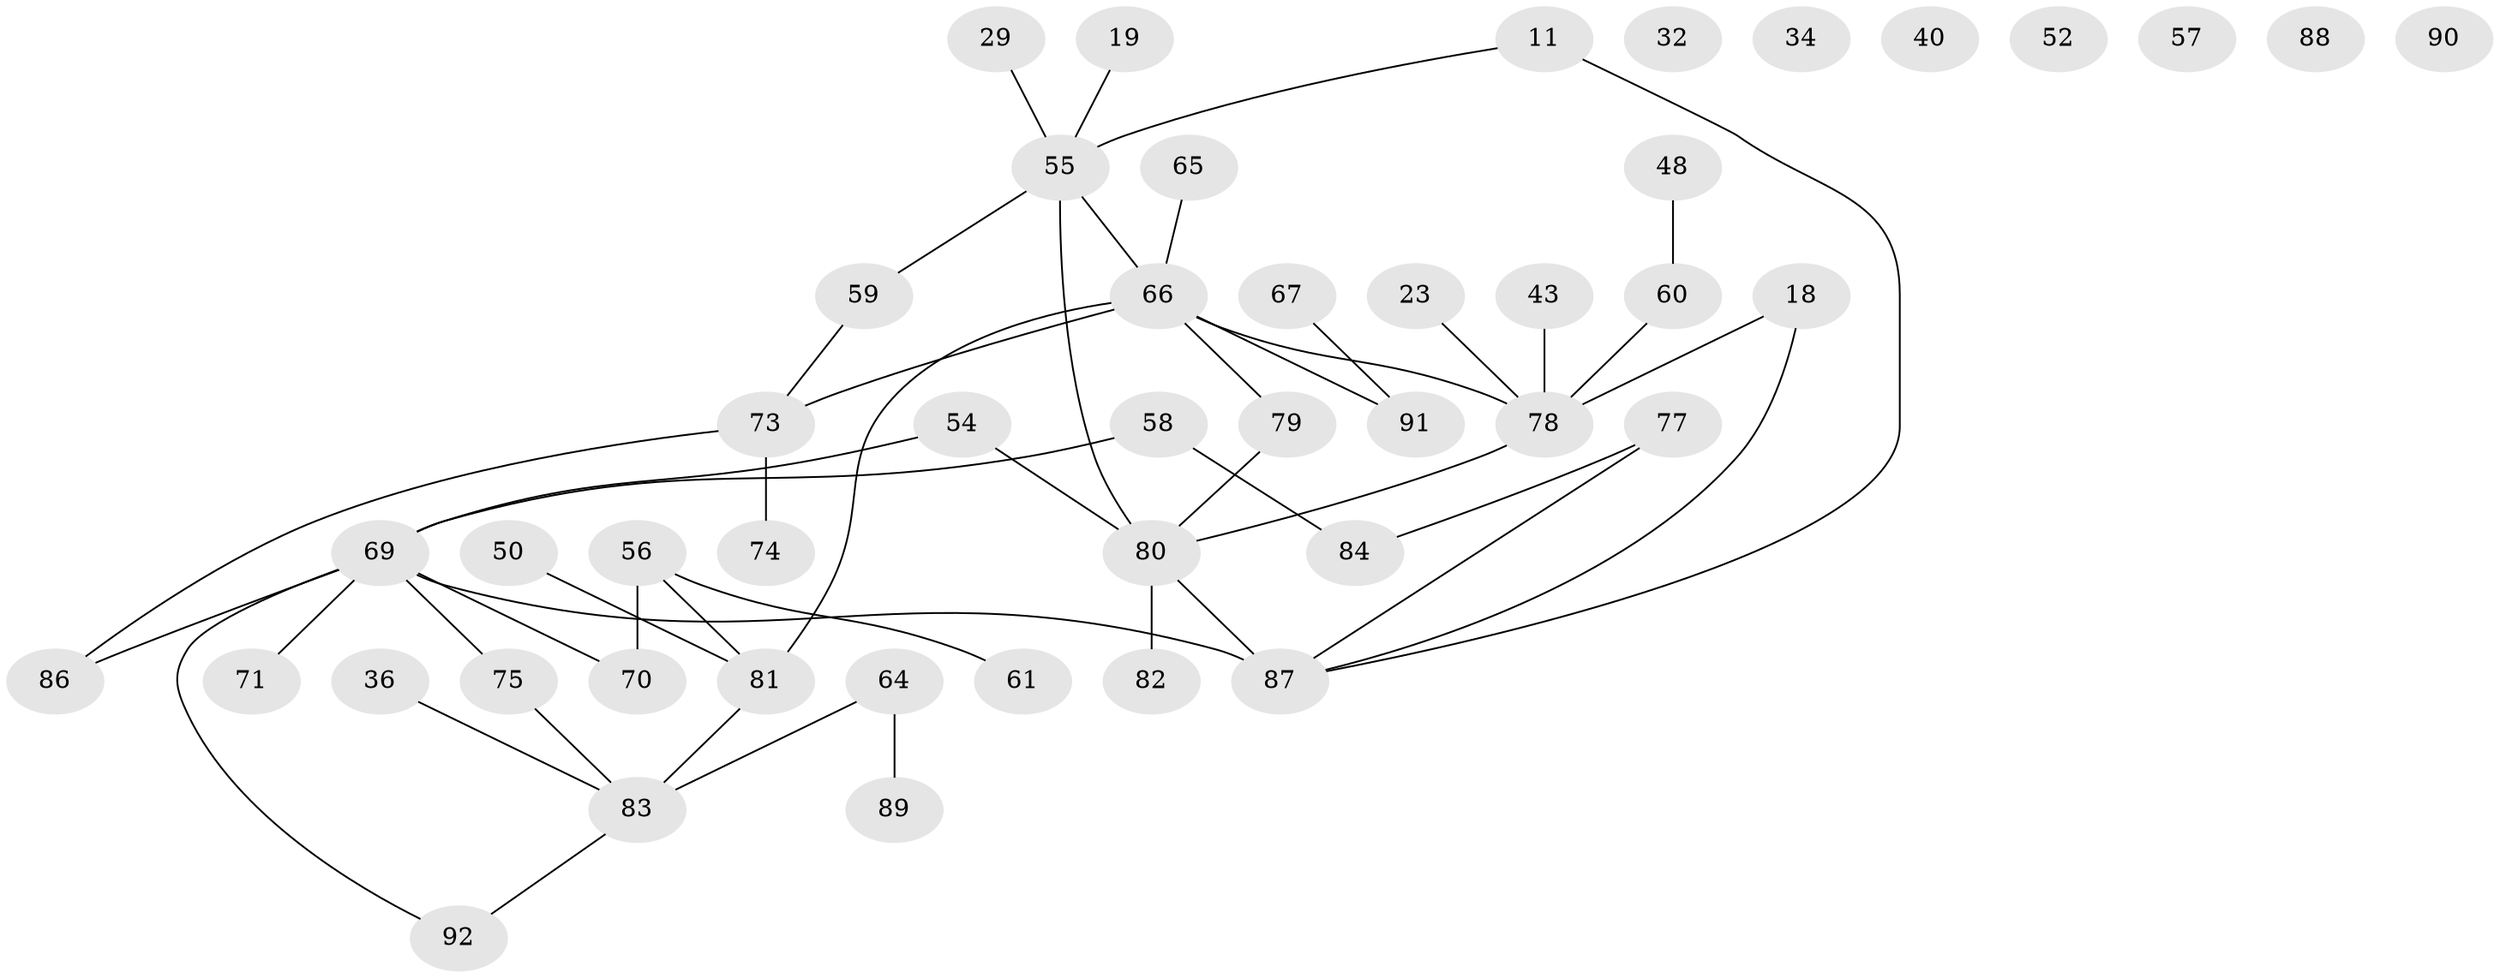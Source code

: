 // original degree distribution, {2: 0.34782608695652173, 4: 0.06521739130434782, 3: 0.18478260869565216, 1: 0.22826086956521738, 5: 0.06521739130434782, 0: 0.07608695652173914, 6: 0.03260869565217391}
// Generated by graph-tools (version 1.1) at 2025/43/03/04/25 21:43:30]
// undirected, 46 vertices, 49 edges
graph export_dot {
graph [start="1"]
  node [color=gray90,style=filled];
  11;
  18;
  19;
  23;
  29;
  32;
  34;
  36;
  40;
  43;
  48 [super="+16"];
  50;
  52;
  54 [super="+7"];
  55 [super="+25+21"];
  56 [super="+47+49"];
  57;
  58;
  59;
  60;
  61;
  64;
  65 [super="+37"];
  66 [super="+45+44"];
  67;
  69 [super="+4+42"];
  70;
  71 [super="+46"];
  73 [super="+31+53+9+62+28"];
  74;
  75 [super="+17"];
  77;
  78 [super="+63"];
  79;
  80 [super="+15+72"];
  81 [super="+20+33"];
  82;
  83;
  84 [super="+5"];
  86 [super="+76+85"];
  87 [super="+38"];
  88;
  89;
  90;
  91 [super="+24"];
  92 [super="+41"];
  11 -- 87;
  11 -- 55;
  18 -- 78 [weight=2];
  18 -- 87;
  19 -- 55;
  23 -- 78;
  29 -- 55;
  36 -- 83;
  43 -- 78;
  48 -- 60;
  50 -- 81;
  54 -- 80;
  54 -- 69;
  55 -- 59;
  55 -- 80 [weight=2];
  55 -- 66 [weight=2];
  56 -- 61;
  56 -- 81;
  56 -- 70;
  58 -- 84;
  58 -- 69;
  59 -- 73;
  60 -- 78 [weight=2];
  64 -- 83;
  64 -- 89;
  65 -- 66;
  66 -- 79;
  66 -- 78 [weight=2];
  66 -- 81 [weight=2];
  66 -- 73;
  66 -- 91;
  67 -- 91;
  69 -- 70;
  69 -- 87 [weight=3];
  69 -- 86;
  69 -- 92;
  69 -- 75;
  69 -- 71;
  73 -- 74;
  73 -- 86;
  75 -- 83;
  77 -- 84;
  77 -- 87;
  78 -- 80;
  79 -- 80;
  80 -- 87;
  80 -- 82;
  81 -- 83 [weight=2];
  83 -- 92;
}
